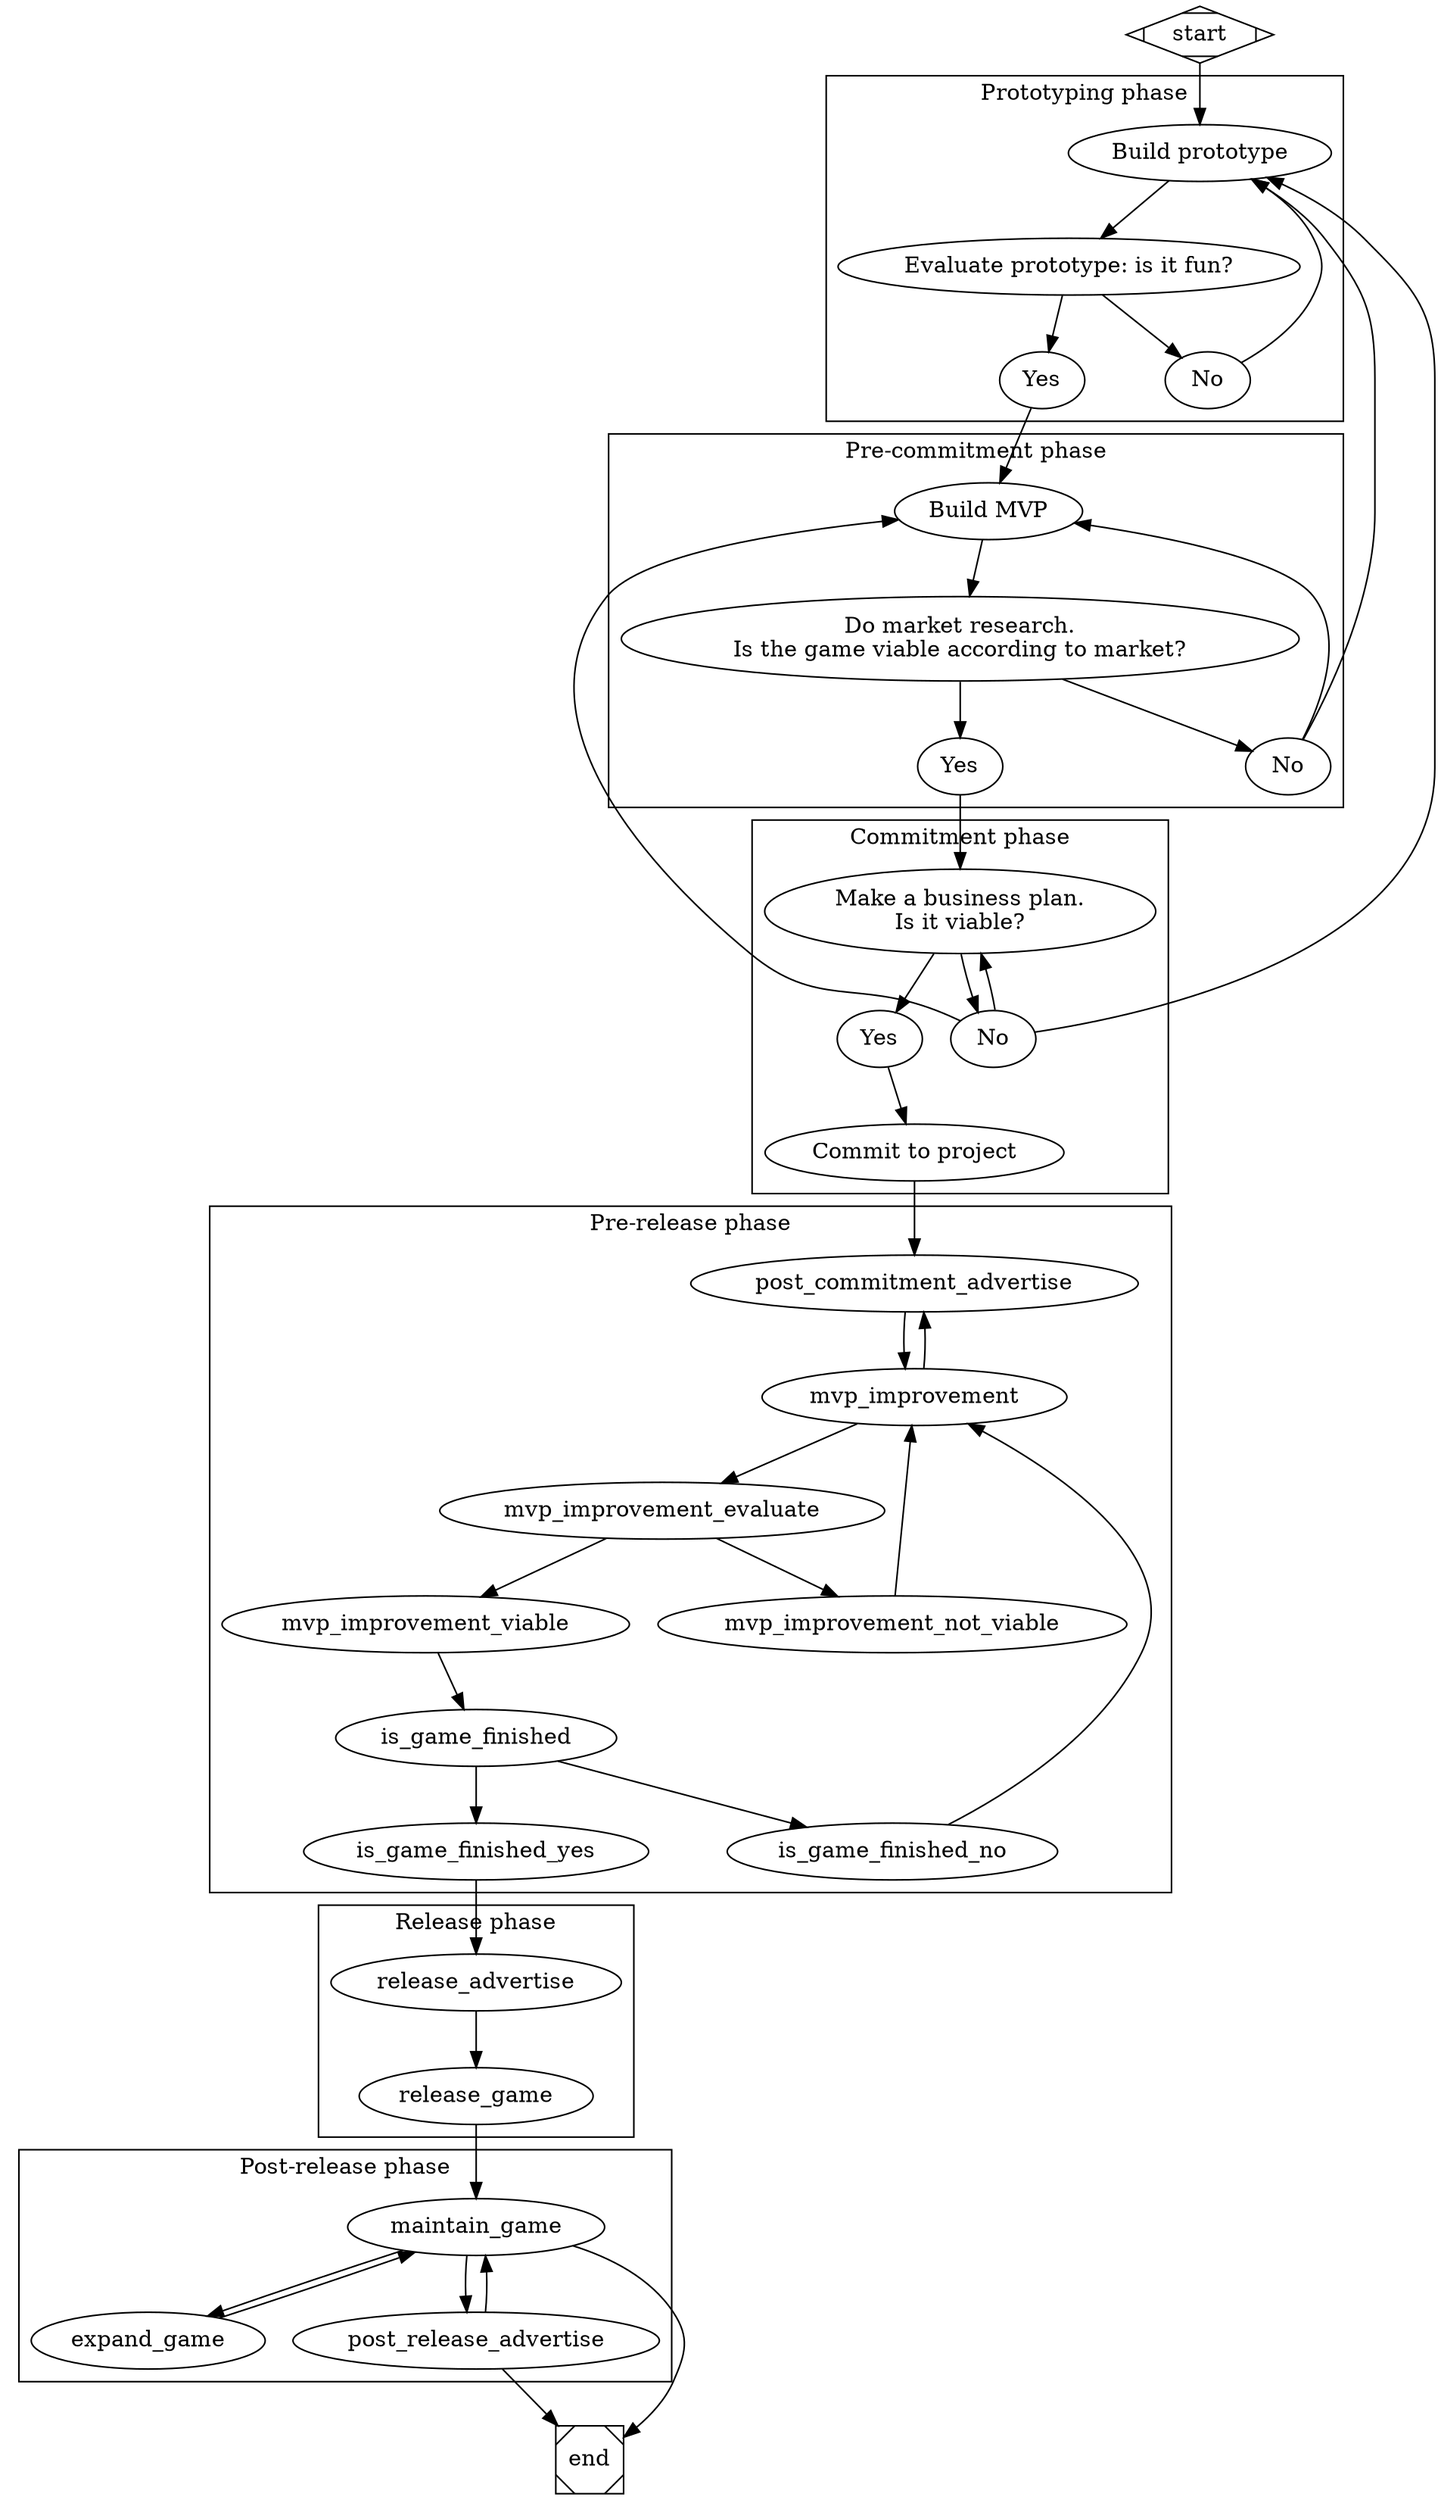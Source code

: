 digraph G {
  newrank="true"

  start [shape=Mdiamond]
  end [shape=Msquare]

  subgraph cluster_prototyping_phase {
    label="Prototyping phase"

    prototype_build [label="Build prototype"]
    prototype_evaluate [label="Evaluate prototype: is it fun?"]
    prototype_not_viable [label="No"]
    prototype_viable [label="Yes"]
  }

  subgraph cluster_pre_commitment_phase {
    label="Pre-commitment phase"

    mvp_build [label="Build MVP"]
    market_research [label="Do market research.\nIs the game viable according to market?"]
    market_research_viable [label="Yes"]
    market_research_not_viable [label="No"]
  }

  subgraph cluster_commitment_phase {
    label="Commitment phase"

    business_plan [label="Make a business plan.\nIs it viable?"]
    business_plan_viable [label="Yes"]
    business_plan_not_viable [label="No"]
    commit [label="Commit to project"]
  }

  subgraph cluster_pre_release_phase {
    label="Pre-release phase"

    post_commitment_advertise
    mvp_improvement
    mvp_improvement_evaluate
    mvp_improvement_viable
    mvp_improvement_not_viable
    is_game_finished
    is_game_finished_no
    is_game_finished_yes
  }

  subgraph cluster_release_phase {
    label="Release phase"

    release_game
    release_advertise
  }

  subgraph cluster_post_release_phase {
    label="Post-release phase"

    maintain_game
    expand_game
    post_release_advertise
  }

  subgraph edges {
    start -> prototype_build -> prototype_evaluate -> prototype_not_viable -> prototype_build
    prototype_evaluate -> prototype_viable -> mvp_build -> market_research

    market_research -> market_research_viable -> business_plan
    market_research -> market_research_not_viable
    market_research_not_viable -> prototype_build
    market_research_not_viable -> mvp_build

    business_plan -> business_plan_not_viable
    business_plan_not_viable -> business_plan
    business_plan_not_viable -> mvp_build
    business_plan_not_viable -> prototype_build
    business_plan -> business_plan_viable -> commit -> post_commitment_advertise -> mvp_improvement -> post_commitment_advertise

    mvp_improvement -> mvp_improvement_evaluate
    mvp_improvement_evaluate -> mvp_improvement_viable -> is_game_finished
    mvp_improvement_evaluate -> mvp_improvement_not_viable -> mvp_improvement

    is_game_finished -> is_game_finished_no -> mvp_improvement
    is_game_finished -> is_game_finished_yes -> release_advertise -> release_game -> maintain_game

    maintain_game -> post_release_advertise -> maintain_game
    maintain_game -> expand_game -> maintain_game

    maintain_game -> end
    post_release_advertise -> end
  }
}
